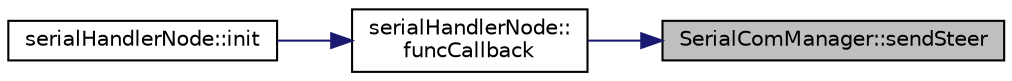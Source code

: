digraph "SerialComManager::sendSteer"
{
 // LATEX_PDF_SIZE
  edge [fontname="Helvetica",fontsize="10",labelfontname="Helvetica",labelfontsize="10"];
  node [fontname="Helvetica",fontsize="10",shape=record];
  rankdir="RL";
  Node1 [label="SerialComManager::sendSteer",height=0.2,width=0.4,color="black", fillcolor="grey75", style="filled", fontcolor="black",tooltip="Send the desired steering angle to the STM board."];
  Node1 -> Node2 [dir="back",color="midnightblue",fontsize="10",style="solid",fontname="Helvetica"];
  Node2 [label="serialHandlerNode::\lfuncCallback",height=0.2,width=0.4,color="black", fillcolor="white", style="filled",URL="$classserial_handler_node.html#a26fce782f5647c054185814e956c9066",tooltip="The callback function that send a command to the STM board upon receiving a command by the ROS subscr..."];
  Node2 -> Node3 [dir="back",color="midnightblue",fontsize="10",style="solid",fontname="Helvetica"];
  Node3 [label="serialHandlerNode::init",height=0.2,width=0.4,color="black", fillcolor="white", style="filled",URL="$classserial_handler_node.html#abb6092109287830784fd0cb6c7de3d8d",tooltip="Subscribe to the ROS command messages and attach all the actions to the responseHandler callback."];
}

